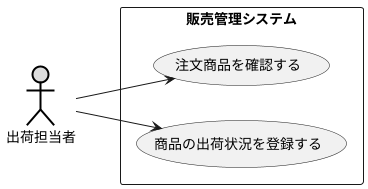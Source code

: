 @startuml 例題3
left to right direction

actor 出荷担当者 as you #DDDDDD;line:black;line.bold;

rectangle 販売管理システム {
usecase 注文商品を確認する as A
usecase 商品の出荷状況を登録する as B

}


you -->  A 
you --> B 

@enduml
